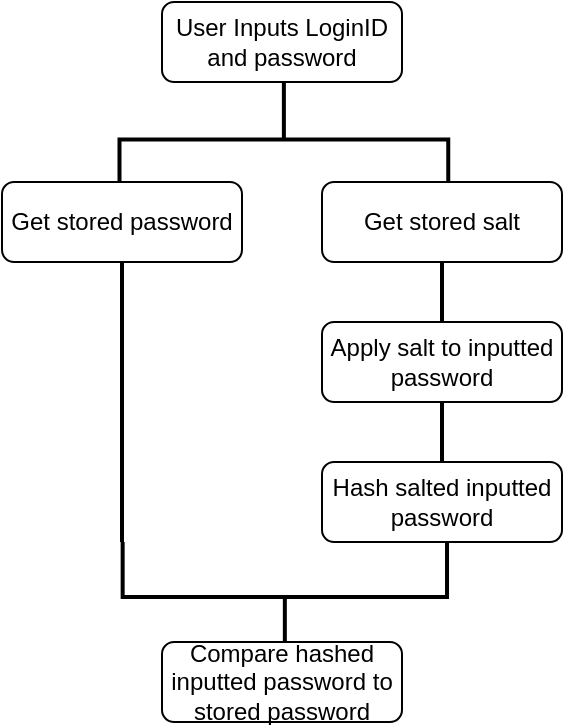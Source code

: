 <mxfile version="22.0.8" type="github">
  <diagram id="C5RBs43oDa-KdzZeNtuy" name="Page-1">
    <mxGraphModel dx="1249" dy="573" grid="1" gridSize="10" guides="1" tooltips="1" connect="1" arrows="1" fold="1" page="1" pageScale="1" pageWidth="827" pageHeight="1169" math="0" shadow="0">
      <root>
        <mxCell id="WIyWlLk6GJQsqaUBKTNV-0" />
        <mxCell id="WIyWlLk6GJQsqaUBKTNV-1" parent="WIyWlLk6GJQsqaUBKTNV-0" />
        <mxCell id="6ChO5fd9lav_I5Lx9Qlp-13" value="" style="line;strokeWidth=2;direction=south;html=1;" vertex="1" parent="WIyWlLk6GJQsqaUBKTNV-1">
          <mxGeometry x="135" y="190" width="10" height="160" as="geometry" />
        </mxCell>
        <mxCell id="6ChO5fd9lav_I5Lx9Qlp-8" value="" style="strokeWidth=2;html=1;shape=mxgraph.flowchart.annotation_2;align=left;labelPosition=right;pointerEvents=1;rotation=-90;" vertex="1" parent="WIyWlLk6GJQsqaUBKTNV-1">
          <mxGeometry x="193.92" y="296.4" width="55" height="162.19" as="geometry" />
        </mxCell>
        <mxCell id="6ChO5fd9lav_I5Lx9Qlp-6" value="" style="line;strokeWidth=2;direction=south;html=1;" vertex="1" parent="WIyWlLk6GJQsqaUBKTNV-1">
          <mxGeometry x="295" y="180" width="10" height="160" as="geometry" />
        </mxCell>
        <mxCell id="6ChO5fd9lav_I5Lx9Qlp-0" value="" style="strokeWidth=2;html=1;shape=mxgraph.flowchart.annotation_2;align=left;labelPosition=right;pointerEvents=1;rotation=90;" vertex="1" parent="WIyWlLk6GJQsqaUBKTNV-1">
          <mxGeometry x="192.19" y="66.56" width="57.5" height="164.38" as="geometry" />
        </mxCell>
        <mxCell id="WIyWlLk6GJQsqaUBKTNV-3" value="User Inputs LoginID and password" style="rounded=1;whiteSpace=wrap;html=1;fontSize=12;glass=0;strokeWidth=1;shadow=0;" parent="WIyWlLk6GJQsqaUBKTNV-1" vertex="1">
          <mxGeometry x="160" y="80" width="120" height="40" as="geometry" />
        </mxCell>
        <mxCell id="JGDZbn5UJvhcQJ4w1DIc-3" value="Get stored salt" style="rounded=1;whiteSpace=wrap;html=1;fontSize=12;glass=0;strokeWidth=1;shadow=0;" parent="WIyWlLk6GJQsqaUBKTNV-1" vertex="1">
          <mxGeometry x="240" y="170" width="120" height="40" as="geometry" />
        </mxCell>
        <mxCell id="R0MoW64OqVRF0v6TfZuE-1" value="Apply salt to inputted password" style="rounded=1;whiteSpace=wrap;html=1;fontSize=12;glass=0;strokeWidth=1;shadow=0;" parent="WIyWlLk6GJQsqaUBKTNV-1" vertex="1">
          <mxGeometry x="240" y="240" width="120" height="40" as="geometry" />
        </mxCell>
        <mxCell id="JGDZbn5UJvhcQJ4w1DIc-1" value="Get stored password" style="rounded=1;whiteSpace=wrap;html=1;fontSize=12;glass=0;strokeWidth=1;shadow=0;" parent="WIyWlLk6GJQsqaUBKTNV-1" vertex="1">
          <mxGeometry x="80" y="170" width="120" height="40" as="geometry" />
        </mxCell>
        <mxCell id="6ChO5fd9lav_I5Lx9Qlp-1" value="Hash salted inputted password" style="rounded=1;whiteSpace=wrap;html=1;fontSize=12;glass=0;strokeWidth=1;shadow=0;" vertex="1" parent="WIyWlLk6GJQsqaUBKTNV-1">
          <mxGeometry x="240" y="310" width="120" height="40" as="geometry" />
        </mxCell>
        <mxCell id="6ChO5fd9lav_I5Lx9Qlp-2" value="Compare hashed inputted password to stored password" style="rounded=1;whiteSpace=wrap;html=1;fontSize=12;glass=0;strokeWidth=1;shadow=0;" vertex="1" parent="WIyWlLk6GJQsqaUBKTNV-1">
          <mxGeometry x="160" y="400" width="120" height="40" as="geometry" />
        </mxCell>
      </root>
    </mxGraphModel>
  </diagram>
</mxfile>
